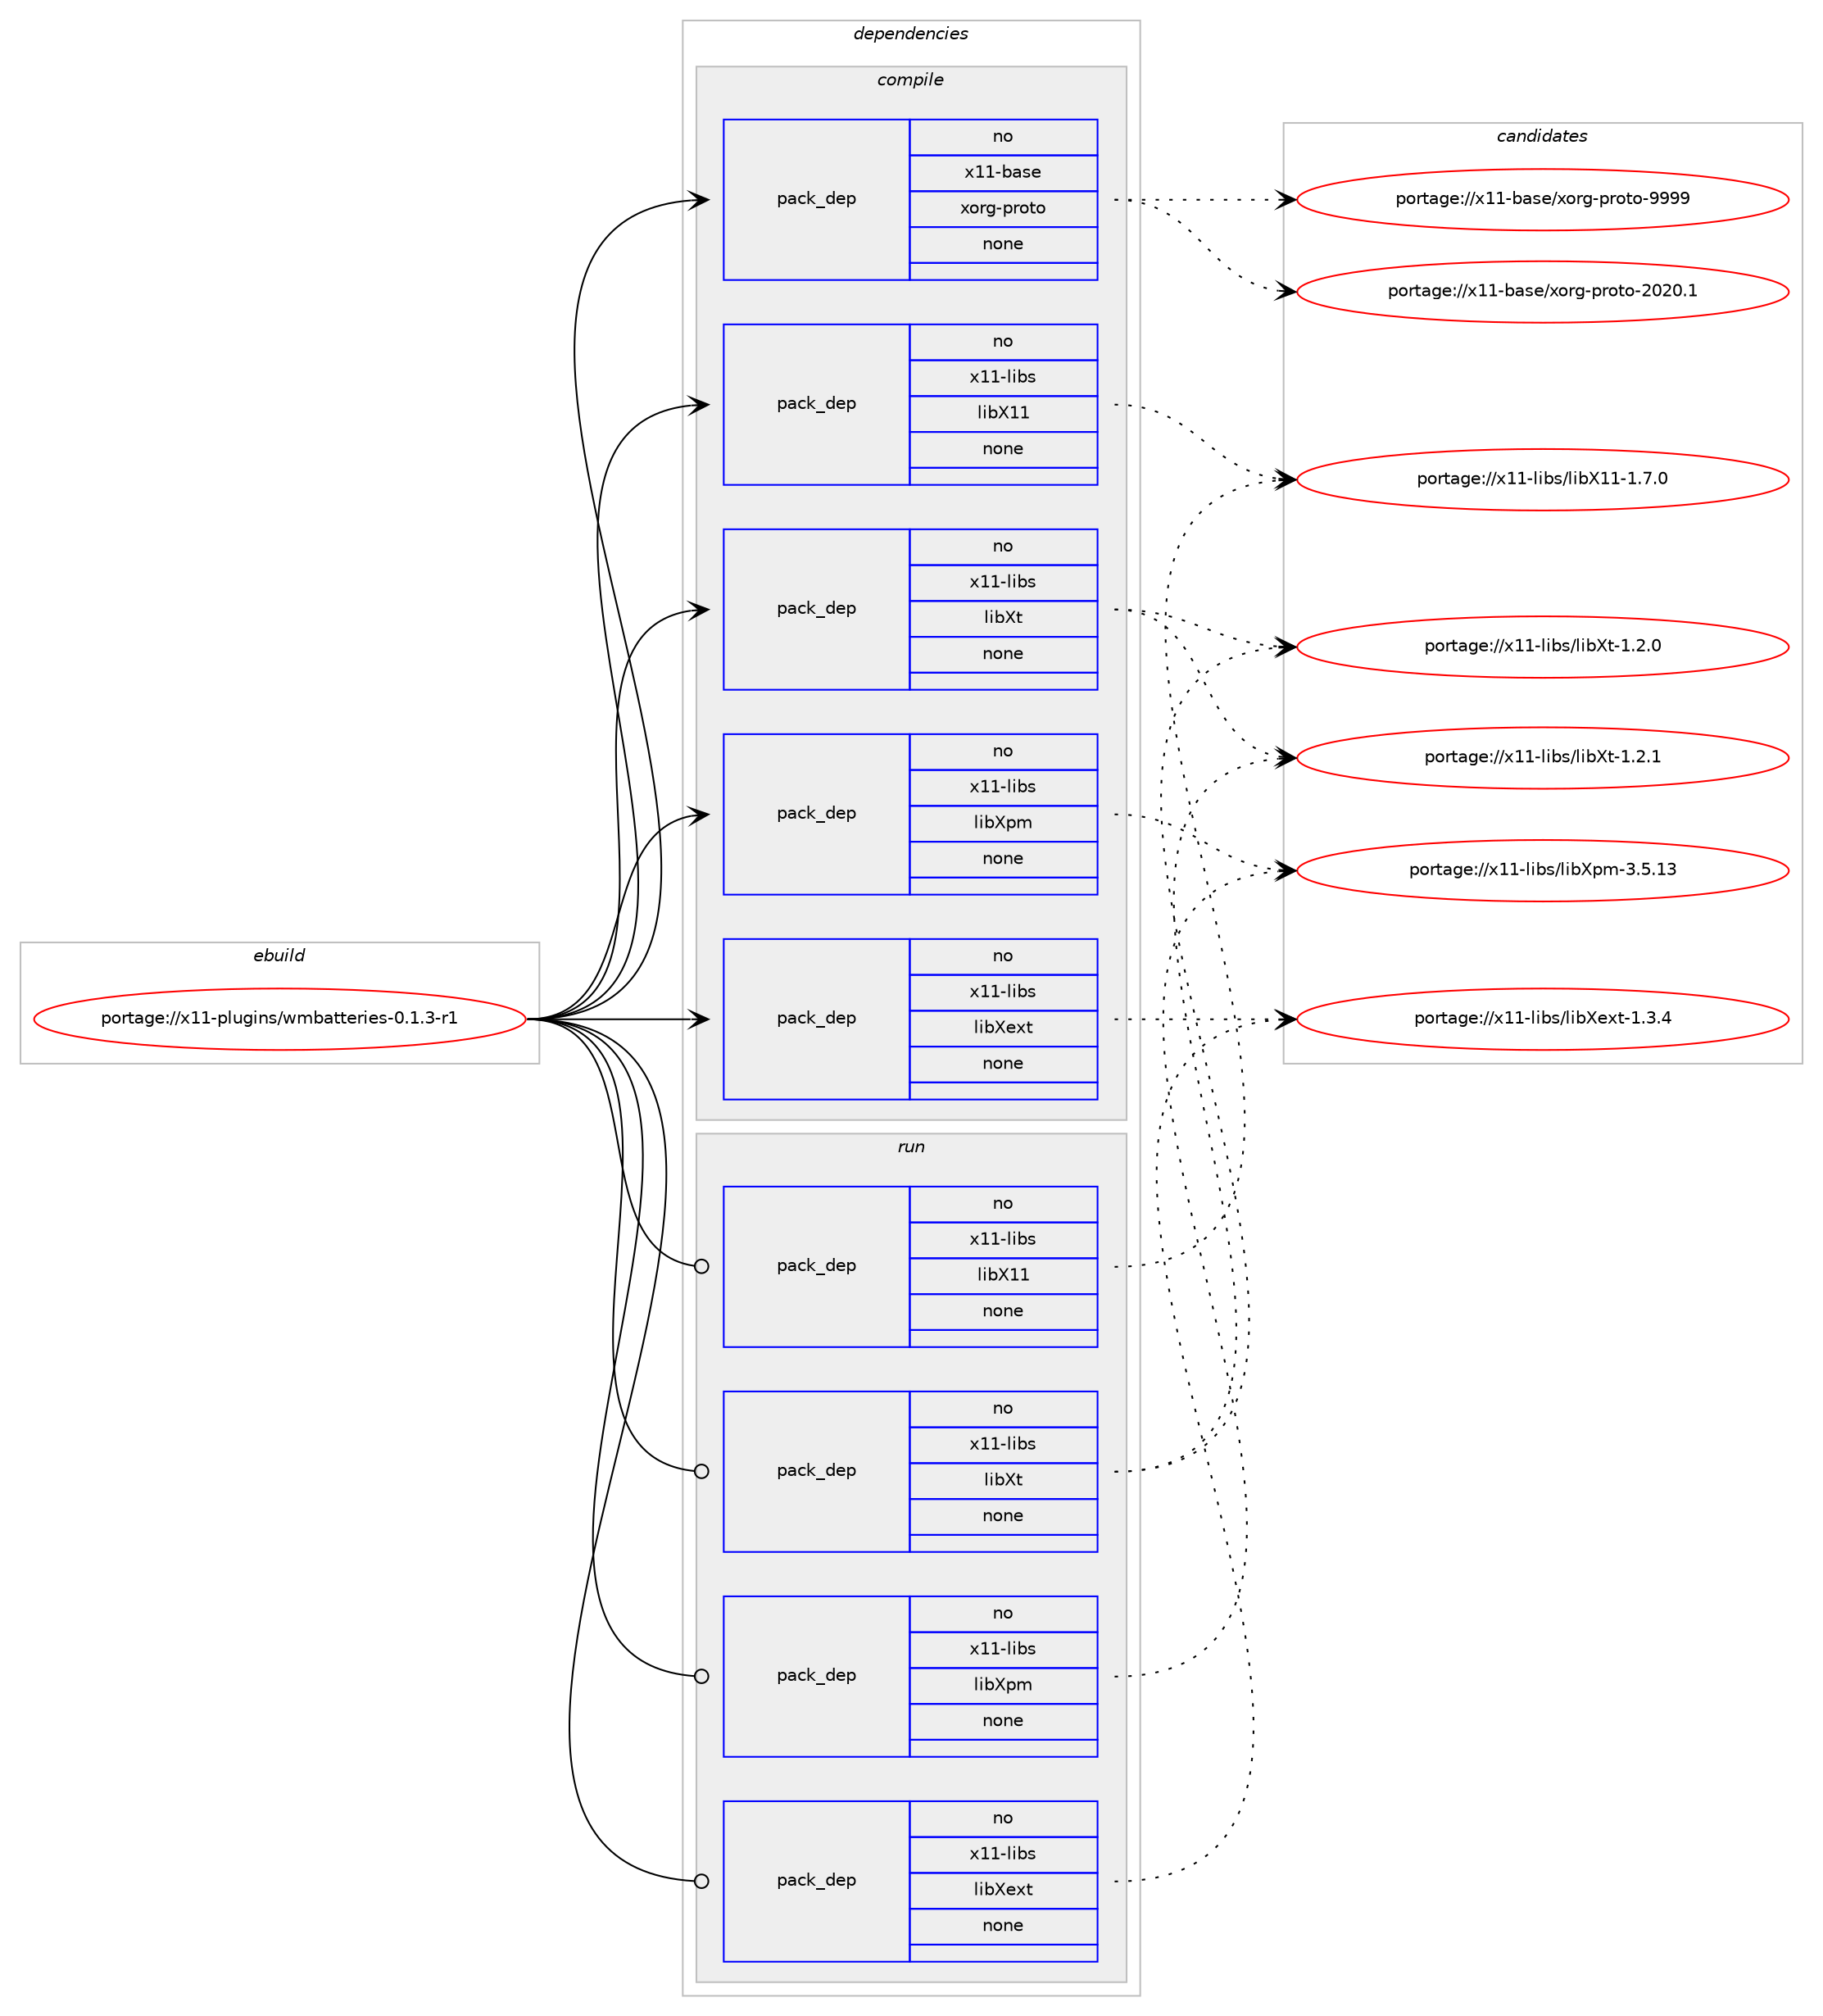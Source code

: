 digraph prolog {

# *************
# Graph options
# *************

newrank=true;
concentrate=true;
compound=true;
graph [rankdir=LR,fontname=Helvetica,fontsize=10,ranksep=1.5];#, ranksep=2.5, nodesep=0.2];
edge  [arrowhead=vee];
node  [fontname=Helvetica,fontsize=10];

# **********
# The ebuild
# **********

subgraph cluster_leftcol {
color=gray;
rank=same;
label=<<i>ebuild</i>>;
id [label="portage://x11-plugins/wmbatteries-0.1.3-r1", color=red, width=4, href="../x11-plugins/wmbatteries-0.1.3-r1.svg"];
}

# ****************
# The dependencies
# ****************

subgraph cluster_midcol {
color=gray;
label=<<i>dependencies</i>>;
subgraph cluster_compile {
fillcolor="#eeeeee";
style=filled;
label=<<i>compile</i>>;
subgraph pack1174 {
dependency1442 [label=<<TABLE BORDER="0" CELLBORDER="1" CELLSPACING="0" CELLPADDING="4" WIDTH="220"><TR><TD ROWSPAN="6" CELLPADDING="30">pack_dep</TD></TR><TR><TD WIDTH="110">no</TD></TR><TR><TD>x11-base</TD></TR><TR><TD>xorg-proto</TD></TR><TR><TD>none</TD></TR><TR><TD></TD></TR></TABLE>>, shape=none, color=blue];
}
id:e -> dependency1442:w [weight=20,style="solid",arrowhead="vee"];
subgraph pack1175 {
dependency1443 [label=<<TABLE BORDER="0" CELLBORDER="1" CELLSPACING="0" CELLPADDING="4" WIDTH="220"><TR><TD ROWSPAN="6" CELLPADDING="30">pack_dep</TD></TR><TR><TD WIDTH="110">no</TD></TR><TR><TD>x11-libs</TD></TR><TR><TD>libX11</TD></TR><TR><TD>none</TD></TR><TR><TD></TD></TR></TABLE>>, shape=none, color=blue];
}
id:e -> dependency1443:w [weight=20,style="solid",arrowhead="vee"];
subgraph pack1176 {
dependency1444 [label=<<TABLE BORDER="0" CELLBORDER="1" CELLSPACING="0" CELLPADDING="4" WIDTH="220"><TR><TD ROWSPAN="6" CELLPADDING="30">pack_dep</TD></TR><TR><TD WIDTH="110">no</TD></TR><TR><TD>x11-libs</TD></TR><TR><TD>libXext</TD></TR><TR><TD>none</TD></TR><TR><TD></TD></TR></TABLE>>, shape=none, color=blue];
}
id:e -> dependency1444:w [weight=20,style="solid",arrowhead="vee"];
subgraph pack1177 {
dependency1445 [label=<<TABLE BORDER="0" CELLBORDER="1" CELLSPACING="0" CELLPADDING="4" WIDTH="220"><TR><TD ROWSPAN="6" CELLPADDING="30">pack_dep</TD></TR><TR><TD WIDTH="110">no</TD></TR><TR><TD>x11-libs</TD></TR><TR><TD>libXpm</TD></TR><TR><TD>none</TD></TR><TR><TD></TD></TR></TABLE>>, shape=none, color=blue];
}
id:e -> dependency1445:w [weight=20,style="solid",arrowhead="vee"];
subgraph pack1178 {
dependency1446 [label=<<TABLE BORDER="0" CELLBORDER="1" CELLSPACING="0" CELLPADDING="4" WIDTH="220"><TR><TD ROWSPAN="6" CELLPADDING="30">pack_dep</TD></TR><TR><TD WIDTH="110">no</TD></TR><TR><TD>x11-libs</TD></TR><TR><TD>libXt</TD></TR><TR><TD>none</TD></TR><TR><TD></TD></TR></TABLE>>, shape=none, color=blue];
}
id:e -> dependency1446:w [weight=20,style="solid",arrowhead="vee"];
}
subgraph cluster_compileandrun {
fillcolor="#eeeeee";
style=filled;
label=<<i>compile and run</i>>;
}
subgraph cluster_run {
fillcolor="#eeeeee";
style=filled;
label=<<i>run</i>>;
subgraph pack1179 {
dependency1447 [label=<<TABLE BORDER="0" CELLBORDER="1" CELLSPACING="0" CELLPADDING="4" WIDTH="220"><TR><TD ROWSPAN="6" CELLPADDING="30">pack_dep</TD></TR><TR><TD WIDTH="110">no</TD></TR><TR><TD>x11-libs</TD></TR><TR><TD>libX11</TD></TR><TR><TD>none</TD></TR><TR><TD></TD></TR></TABLE>>, shape=none, color=blue];
}
id:e -> dependency1447:w [weight=20,style="solid",arrowhead="odot"];
subgraph pack1180 {
dependency1448 [label=<<TABLE BORDER="0" CELLBORDER="1" CELLSPACING="0" CELLPADDING="4" WIDTH="220"><TR><TD ROWSPAN="6" CELLPADDING="30">pack_dep</TD></TR><TR><TD WIDTH="110">no</TD></TR><TR><TD>x11-libs</TD></TR><TR><TD>libXext</TD></TR><TR><TD>none</TD></TR><TR><TD></TD></TR></TABLE>>, shape=none, color=blue];
}
id:e -> dependency1448:w [weight=20,style="solid",arrowhead="odot"];
subgraph pack1181 {
dependency1449 [label=<<TABLE BORDER="0" CELLBORDER="1" CELLSPACING="0" CELLPADDING="4" WIDTH="220"><TR><TD ROWSPAN="6" CELLPADDING="30">pack_dep</TD></TR><TR><TD WIDTH="110">no</TD></TR><TR><TD>x11-libs</TD></TR><TR><TD>libXpm</TD></TR><TR><TD>none</TD></TR><TR><TD></TD></TR></TABLE>>, shape=none, color=blue];
}
id:e -> dependency1449:w [weight=20,style="solid",arrowhead="odot"];
subgraph pack1182 {
dependency1450 [label=<<TABLE BORDER="0" CELLBORDER="1" CELLSPACING="0" CELLPADDING="4" WIDTH="220"><TR><TD ROWSPAN="6" CELLPADDING="30">pack_dep</TD></TR><TR><TD WIDTH="110">no</TD></TR><TR><TD>x11-libs</TD></TR><TR><TD>libXt</TD></TR><TR><TD>none</TD></TR><TR><TD></TD></TR></TABLE>>, shape=none, color=blue];
}
id:e -> dependency1450:w [weight=20,style="solid",arrowhead="odot"];
}
}

# **************
# The candidates
# **************

subgraph cluster_choices {
rank=same;
color=gray;
label=<<i>candidates</i>>;

subgraph choice1174 {
color=black;
nodesep=1;
choice120494945989711510147120111114103451121141111161114557575757 [label="portage://x11-base/xorg-proto-9999", color=red, width=4,href="../x11-base/xorg-proto-9999.svg"];
choice1204949459897115101471201111141034511211411111611145504850484649 [label="portage://x11-base/xorg-proto-2020.1", color=red, width=4,href="../x11-base/xorg-proto-2020.1.svg"];
dependency1442:e -> choice120494945989711510147120111114103451121141111161114557575757:w [style=dotted,weight="100"];
dependency1442:e -> choice1204949459897115101471201111141034511211411111611145504850484649:w [style=dotted,weight="100"];
}
subgraph choice1175 {
color=black;
nodesep=1;
choice120494945108105981154710810598884949454946554648 [label="portage://x11-libs/libX11-1.7.0", color=red, width=4,href="../x11-libs/libX11-1.7.0.svg"];
dependency1443:e -> choice120494945108105981154710810598884949454946554648:w [style=dotted,weight="100"];
}
subgraph choice1176 {
color=black;
nodesep=1;
choice12049494510810598115471081059888101120116454946514652 [label="portage://x11-libs/libXext-1.3.4", color=red, width=4,href="../x11-libs/libXext-1.3.4.svg"];
dependency1444:e -> choice12049494510810598115471081059888101120116454946514652:w [style=dotted,weight="100"];
}
subgraph choice1177 {
color=black;
nodesep=1;
choice1204949451081059811547108105988811210945514653464951 [label="portage://x11-libs/libXpm-3.5.13", color=red, width=4,href="../x11-libs/libXpm-3.5.13.svg"];
dependency1445:e -> choice1204949451081059811547108105988811210945514653464951:w [style=dotted,weight="100"];
}
subgraph choice1178 {
color=black;
nodesep=1;
choice12049494510810598115471081059888116454946504649 [label="portage://x11-libs/libXt-1.2.1", color=red, width=4,href="../x11-libs/libXt-1.2.1.svg"];
choice12049494510810598115471081059888116454946504648 [label="portage://x11-libs/libXt-1.2.0", color=red, width=4,href="../x11-libs/libXt-1.2.0.svg"];
dependency1446:e -> choice12049494510810598115471081059888116454946504649:w [style=dotted,weight="100"];
dependency1446:e -> choice12049494510810598115471081059888116454946504648:w [style=dotted,weight="100"];
}
subgraph choice1179 {
color=black;
nodesep=1;
choice120494945108105981154710810598884949454946554648 [label="portage://x11-libs/libX11-1.7.0", color=red, width=4,href="../x11-libs/libX11-1.7.0.svg"];
dependency1447:e -> choice120494945108105981154710810598884949454946554648:w [style=dotted,weight="100"];
}
subgraph choice1180 {
color=black;
nodesep=1;
choice12049494510810598115471081059888101120116454946514652 [label="portage://x11-libs/libXext-1.3.4", color=red, width=4,href="../x11-libs/libXext-1.3.4.svg"];
dependency1448:e -> choice12049494510810598115471081059888101120116454946514652:w [style=dotted,weight="100"];
}
subgraph choice1181 {
color=black;
nodesep=1;
choice1204949451081059811547108105988811210945514653464951 [label="portage://x11-libs/libXpm-3.5.13", color=red, width=4,href="../x11-libs/libXpm-3.5.13.svg"];
dependency1449:e -> choice1204949451081059811547108105988811210945514653464951:w [style=dotted,weight="100"];
}
subgraph choice1182 {
color=black;
nodesep=1;
choice12049494510810598115471081059888116454946504649 [label="portage://x11-libs/libXt-1.2.1", color=red, width=4,href="../x11-libs/libXt-1.2.1.svg"];
choice12049494510810598115471081059888116454946504648 [label="portage://x11-libs/libXt-1.2.0", color=red, width=4,href="../x11-libs/libXt-1.2.0.svg"];
dependency1450:e -> choice12049494510810598115471081059888116454946504649:w [style=dotted,weight="100"];
dependency1450:e -> choice12049494510810598115471081059888116454946504648:w [style=dotted,weight="100"];
}
}

}
